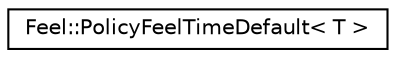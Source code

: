 digraph "Graphical Class Hierarchy"
{
 // LATEX_PDF_SIZE
  edge [fontname="Helvetica",fontsize="10",labelfontname="Helvetica",labelfontsize="10"];
  node [fontname="Helvetica",fontsize="10",shape=record];
  rankdir="LR";
  Node0 [label="Feel::PolicyFeelTimeDefault\< T \>",height=0.2,width=0.4,color="black", fillcolor="white", style="filled",URL="$structFeel_1_1PolicyFeelTimeDefault.html",tooltip=" "];
}
